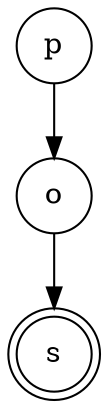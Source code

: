 digraph {   
    node [shape = doublecircle, color = black] s ;
    node [shape = circle];
    node [color= black];
    p -> o -> s;	
}